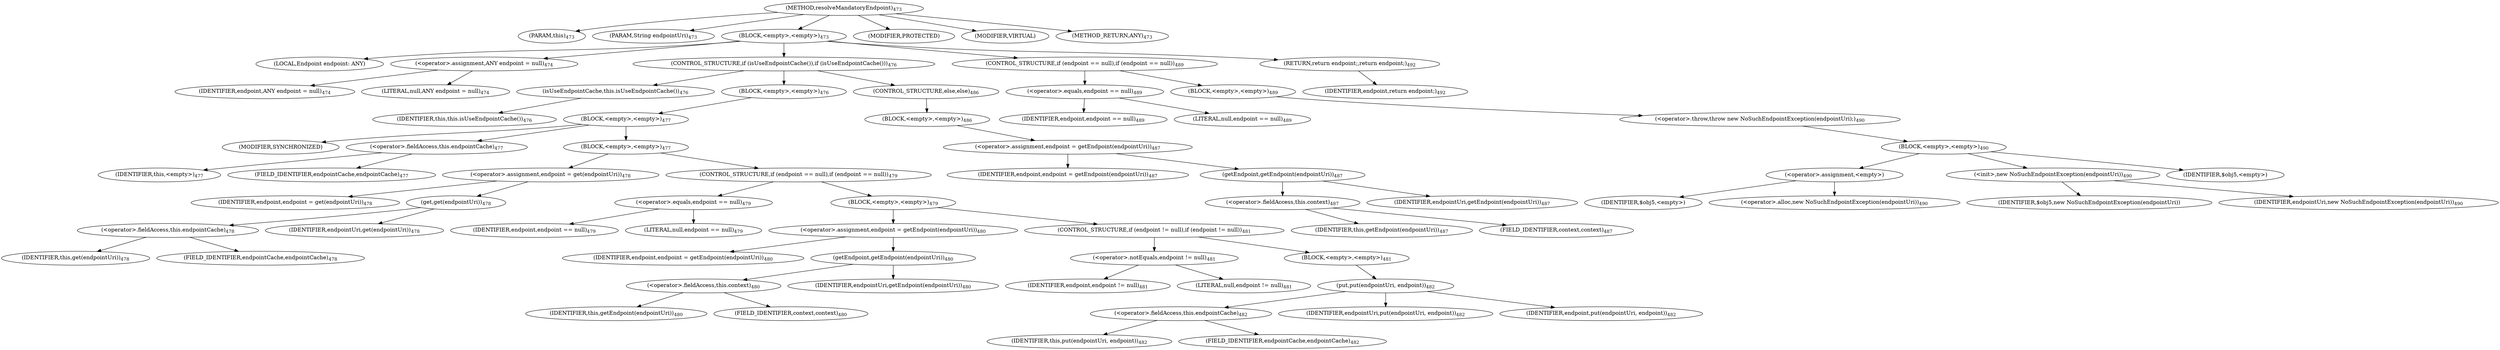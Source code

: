 digraph "resolveMandatoryEndpoint" {  
"768" [label = <(METHOD,resolveMandatoryEndpoint)<SUB>473</SUB>> ]
"90" [label = <(PARAM,this)<SUB>473</SUB>> ]
"769" [label = <(PARAM,String endpointUri)<SUB>473</SUB>> ]
"770" [label = <(BLOCK,&lt;empty&gt;,&lt;empty&gt;)<SUB>473</SUB>> ]
"771" [label = <(LOCAL,Endpoint endpoint: ANY)> ]
"772" [label = <(&lt;operator&gt;.assignment,ANY endpoint = null)<SUB>474</SUB>> ]
"773" [label = <(IDENTIFIER,endpoint,ANY endpoint = null)<SUB>474</SUB>> ]
"774" [label = <(LITERAL,null,ANY endpoint = null)<SUB>474</SUB>> ]
"775" [label = <(CONTROL_STRUCTURE,if (isUseEndpointCache()),if (isUseEndpointCache()))<SUB>476</SUB>> ]
"776" [label = <(isUseEndpointCache,this.isUseEndpointCache())<SUB>476</SUB>> ]
"89" [label = <(IDENTIFIER,this,this.isUseEndpointCache())<SUB>476</SUB>> ]
"777" [label = <(BLOCK,&lt;empty&gt;,&lt;empty&gt;)<SUB>476</SUB>> ]
"778" [label = <(BLOCK,&lt;empty&gt;,&lt;empty&gt;)<SUB>477</SUB>> ]
"779" [label = <(MODIFIER,SYNCHRONIZED)> ]
"780" [label = <(&lt;operator&gt;.fieldAccess,this.endpointCache)<SUB>477</SUB>> ]
"781" [label = <(IDENTIFIER,this,&lt;empty&gt;)<SUB>477</SUB>> ]
"782" [label = <(FIELD_IDENTIFIER,endpointCache,endpointCache)<SUB>477</SUB>> ]
"783" [label = <(BLOCK,&lt;empty&gt;,&lt;empty&gt;)<SUB>477</SUB>> ]
"784" [label = <(&lt;operator&gt;.assignment,endpoint = get(endpointUri))<SUB>478</SUB>> ]
"785" [label = <(IDENTIFIER,endpoint,endpoint = get(endpointUri))<SUB>478</SUB>> ]
"786" [label = <(get,get(endpointUri))<SUB>478</SUB>> ]
"787" [label = <(&lt;operator&gt;.fieldAccess,this.endpointCache)<SUB>478</SUB>> ]
"788" [label = <(IDENTIFIER,this,get(endpointUri))<SUB>478</SUB>> ]
"789" [label = <(FIELD_IDENTIFIER,endpointCache,endpointCache)<SUB>478</SUB>> ]
"790" [label = <(IDENTIFIER,endpointUri,get(endpointUri))<SUB>478</SUB>> ]
"791" [label = <(CONTROL_STRUCTURE,if (endpoint == null),if (endpoint == null))<SUB>479</SUB>> ]
"792" [label = <(&lt;operator&gt;.equals,endpoint == null)<SUB>479</SUB>> ]
"793" [label = <(IDENTIFIER,endpoint,endpoint == null)<SUB>479</SUB>> ]
"794" [label = <(LITERAL,null,endpoint == null)<SUB>479</SUB>> ]
"795" [label = <(BLOCK,&lt;empty&gt;,&lt;empty&gt;)<SUB>479</SUB>> ]
"796" [label = <(&lt;operator&gt;.assignment,endpoint = getEndpoint(endpointUri))<SUB>480</SUB>> ]
"797" [label = <(IDENTIFIER,endpoint,endpoint = getEndpoint(endpointUri))<SUB>480</SUB>> ]
"798" [label = <(getEndpoint,getEndpoint(endpointUri))<SUB>480</SUB>> ]
"799" [label = <(&lt;operator&gt;.fieldAccess,this.context)<SUB>480</SUB>> ]
"800" [label = <(IDENTIFIER,this,getEndpoint(endpointUri))<SUB>480</SUB>> ]
"801" [label = <(FIELD_IDENTIFIER,context,context)<SUB>480</SUB>> ]
"802" [label = <(IDENTIFIER,endpointUri,getEndpoint(endpointUri))<SUB>480</SUB>> ]
"803" [label = <(CONTROL_STRUCTURE,if (endpoint != null),if (endpoint != null))<SUB>481</SUB>> ]
"804" [label = <(&lt;operator&gt;.notEquals,endpoint != null)<SUB>481</SUB>> ]
"805" [label = <(IDENTIFIER,endpoint,endpoint != null)<SUB>481</SUB>> ]
"806" [label = <(LITERAL,null,endpoint != null)<SUB>481</SUB>> ]
"807" [label = <(BLOCK,&lt;empty&gt;,&lt;empty&gt;)<SUB>481</SUB>> ]
"808" [label = <(put,put(endpointUri, endpoint))<SUB>482</SUB>> ]
"809" [label = <(&lt;operator&gt;.fieldAccess,this.endpointCache)<SUB>482</SUB>> ]
"810" [label = <(IDENTIFIER,this,put(endpointUri, endpoint))<SUB>482</SUB>> ]
"811" [label = <(FIELD_IDENTIFIER,endpointCache,endpointCache)<SUB>482</SUB>> ]
"812" [label = <(IDENTIFIER,endpointUri,put(endpointUri, endpoint))<SUB>482</SUB>> ]
"813" [label = <(IDENTIFIER,endpoint,put(endpointUri, endpoint))<SUB>482</SUB>> ]
"814" [label = <(CONTROL_STRUCTURE,else,else)<SUB>486</SUB>> ]
"815" [label = <(BLOCK,&lt;empty&gt;,&lt;empty&gt;)<SUB>486</SUB>> ]
"816" [label = <(&lt;operator&gt;.assignment,endpoint = getEndpoint(endpointUri))<SUB>487</SUB>> ]
"817" [label = <(IDENTIFIER,endpoint,endpoint = getEndpoint(endpointUri))<SUB>487</SUB>> ]
"818" [label = <(getEndpoint,getEndpoint(endpointUri))<SUB>487</SUB>> ]
"819" [label = <(&lt;operator&gt;.fieldAccess,this.context)<SUB>487</SUB>> ]
"820" [label = <(IDENTIFIER,this,getEndpoint(endpointUri))<SUB>487</SUB>> ]
"821" [label = <(FIELD_IDENTIFIER,context,context)<SUB>487</SUB>> ]
"822" [label = <(IDENTIFIER,endpointUri,getEndpoint(endpointUri))<SUB>487</SUB>> ]
"823" [label = <(CONTROL_STRUCTURE,if (endpoint == null),if (endpoint == null))<SUB>489</SUB>> ]
"824" [label = <(&lt;operator&gt;.equals,endpoint == null)<SUB>489</SUB>> ]
"825" [label = <(IDENTIFIER,endpoint,endpoint == null)<SUB>489</SUB>> ]
"826" [label = <(LITERAL,null,endpoint == null)<SUB>489</SUB>> ]
"827" [label = <(BLOCK,&lt;empty&gt;,&lt;empty&gt;)<SUB>489</SUB>> ]
"828" [label = <(&lt;operator&gt;.throw,throw new NoSuchEndpointException(endpointUri);)<SUB>490</SUB>> ]
"829" [label = <(BLOCK,&lt;empty&gt;,&lt;empty&gt;)<SUB>490</SUB>> ]
"830" [label = <(&lt;operator&gt;.assignment,&lt;empty&gt;)> ]
"831" [label = <(IDENTIFIER,$obj5,&lt;empty&gt;)> ]
"832" [label = <(&lt;operator&gt;.alloc,new NoSuchEndpointException(endpointUri))<SUB>490</SUB>> ]
"833" [label = <(&lt;init&gt;,new NoSuchEndpointException(endpointUri))<SUB>490</SUB>> ]
"834" [label = <(IDENTIFIER,$obj5,new NoSuchEndpointException(endpointUri))> ]
"835" [label = <(IDENTIFIER,endpointUri,new NoSuchEndpointException(endpointUri))<SUB>490</SUB>> ]
"836" [label = <(IDENTIFIER,$obj5,&lt;empty&gt;)> ]
"837" [label = <(RETURN,return endpoint;,return endpoint;)<SUB>492</SUB>> ]
"838" [label = <(IDENTIFIER,endpoint,return endpoint;)<SUB>492</SUB>> ]
"839" [label = <(MODIFIER,PROTECTED)> ]
"840" [label = <(MODIFIER,VIRTUAL)> ]
"841" [label = <(METHOD_RETURN,ANY)<SUB>473</SUB>> ]
  "768" -> "90" 
  "768" -> "769" 
  "768" -> "770" 
  "768" -> "839" 
  "768" -> "840" 
  "768" -> "841" 
  "770" -> "771" 
  "770" -> "772" 
  "770" -> "775" 
  "770" -> "823" 
  "770" -> "837" 
  "772" -> "773" 
  "772" -> "774" 
  "775" -> "776" 
  "775" -> "777" 
  "775" -> "814" 
  "776" -> "89" 
  "777" -> "778" 
  "778" -> "779" 
  "778" -> "780" 
  "778" -> "783" 
  "780" -> "781" 
  "780" -> "782" 
  "783" -> "784" 
  "783" -> "791" 
  "784" -> "785" 
  "784" -> "786" 
  "786" -> "787" 
  "786" -> "790" 
  "787" -> "788" 
  "787" -> "789" 
  "791" -> "792" 
  "791" -> "795" 
  "792" -> "793" 
  "792" -> "794" 
  "795" -> "796" 
  "795" -> "803" 
  "796" -> "797" 
  "796" -> "798" 
  "798" -> "799" 
  "798" -> "802" 
  "799" -> "800" 
  "799" -> "801" 
  "803" -> "804" 
  "803" -> "807" 
  "804" -> "805" 
  "804" -> "806" 
  "807" -> "808" 
  "808" -> "809" 
  "808" -> "812" 
  "808" -> "813" 
  "809" -> "810" 
  "809" -> "811" 
  "814" -> "815" 
  "815" -> "816" 
  "816" -> "817" 
  "816" -> "818" 
  "818" -> "819" 
  "818" -> "822" 
  "819" -> "820" 
  "819" -> "821" 
  "823" -> "824" 
  "823" -> "827" 
  "824" -> "825" 
  "824" -> "826" 
  "827" -> "828" 
  "828" -> "829" 
  "829" -> "830" 
  "829" -> "833" 
  "829" -> "836" 
  "830" -> "831" 
  "830" -> "832" 
  "833" -> "834" 
  "833" -> "835" 
  "837" -> "838" 
}
